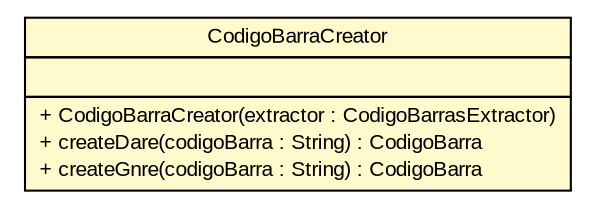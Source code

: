 #!/usr/local/bin/dot
#
# Class diagram 
# Generated by UMLGraph version R5_6 (http://www.umlgraph.org/)
#

digraph G {
	edge [fontname="arial",fontsize=10,labelfontname="arial",labelfontsize=10];
	node [fontname="arial",fontsize=10,shape=plaintext];
	nodesep=0.25;
	ranksep=0.5;
	// br.gov.to.sefaz.arr.processamento.domain.detalhe.arrecadacao.builder.CodigoBarraCreator
	c338120 [label=<<table title="br.gov.to.sefaz.arr.processamento.domain.detalhe.arrecadacao.builder.CodigoBarraCreator" border="0" cellborder="1" cellspacing="0" cellpadding="2" port="p" bgcolor="lemonChiffon" href="./CodigoBarraCreator.html">
		<tr><td><table border="0" cellspacing="0" cellpadding="1">
<tr><td align="center" balign="center"> CodigoBarraCreator </td></tr>
		</table></td></tr>
		<tr><td><table border="0" cellspacing="0" cellpadding="1">
<tr><td align="left" balign="left">  </td></tr>
		</table></td></tr>
		<tr><td><table border="0" cellspacing="0" cellpadding="1">
<tr><td align="left" balign="left"> + CodigoBarraCreator(extractor : CodigoBarrasExtractor) </td></tr>
<tr><td align="left" balign="left"> + createDare(codigoBarra : String) : CodigoBarra </td></tr>
<tr><td align="left" balign="left"> + createGnre(codigoBarra : String) : CodigoBarra </td></tr>
		</table></td></tr>
		</table>>, URL="./CodigoBarraCreator.html", fontname="arial", fontcolor="black", fontsize=10.0];
}

